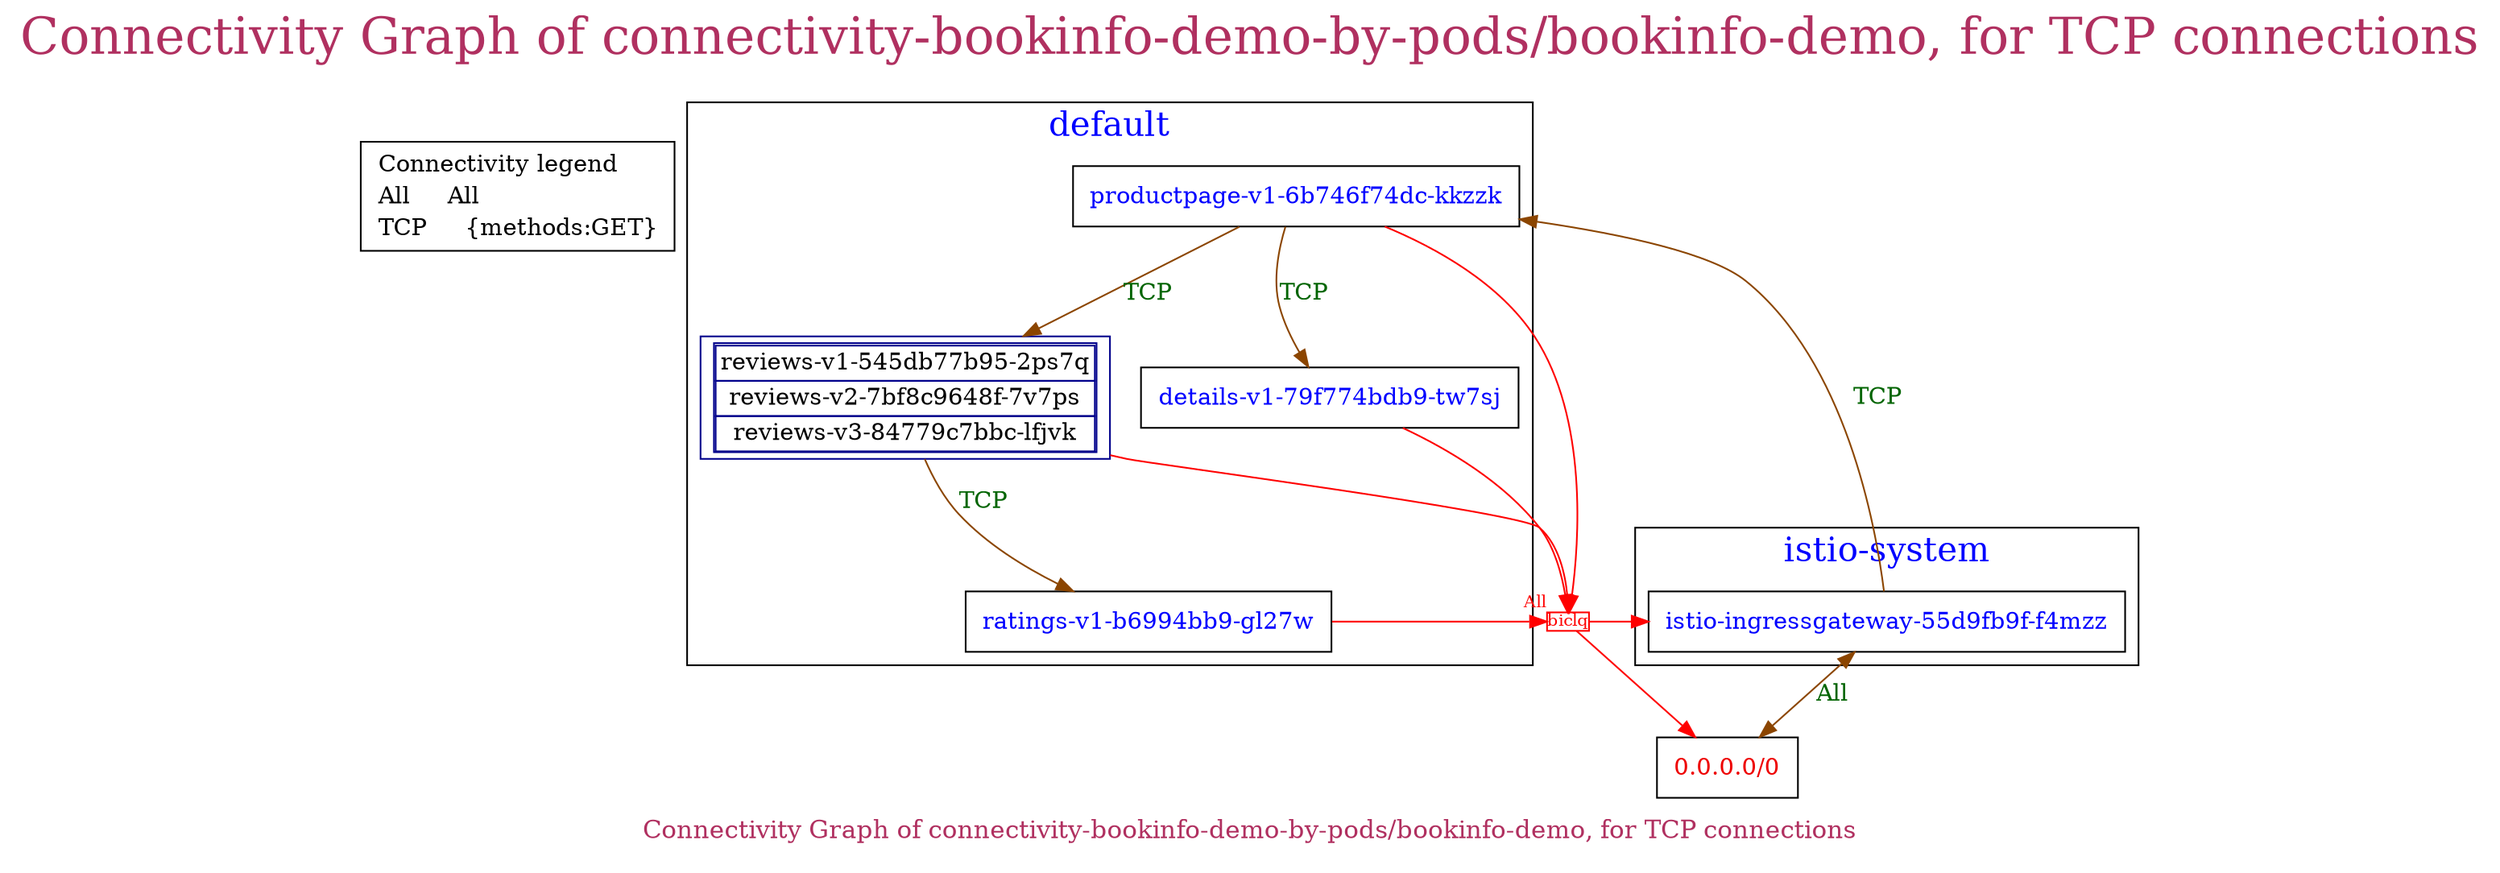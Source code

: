// The Connectivity Graph of connectivity-bookinfo-demo-by-pods/bookinfo-demo, for TCP connections
digraph {
	label="Connectivity Graph of connectivity-bookinfo-demo-by-pods/bookinfo-demo, for TCP connections"	labelloc = "t"
	fontsize=30
	fontcolor=maroon
	subgraph cluster_map_explanation {
	dict_box [label=<<table border="0" cellspacing="0"><tr><td  align="text">Connectivity legend<br align="left" /></td></tr><tr><td align="text" tooltip="All" href="bogus">All     All<br align="left" /></td></tr><tr><td align="text" tooltip="{methods:GET}" href="bogus">TCP     {methods:GET}<br align="left" /></td></tr></table>> shape=box]
	"0.0.0.0/0" [label=<<table border="0" cellspacing="0"><tr><td>0.0.0.0/0</td></tr></table>> shape=box fontcolor=red2 tooltip="IP Block"]
	"biclique_All0" [shape=box fontcolor=red color=red width=0.3 height=0.1 label=biclq fontsize=10 margin=0  xlabel="All" tooltip="Traffic allowed from any source workload of the BICLIQUE to any of its destination workloads:
All"]
subgraph cluster_default_namespace{
	label="default"
	fontsize=20
	fontcolor=blue
	tooltip="Namespace"
	"default/details-v1-79f774bdb9-tw7sj" [label=<<table border="0" cellspacing="0"><tr><td>details-v1-79f774bdb9-tw7sj</td></tr></table>> shape=box fontcolor=blue tooltip="Workload"]
	"default/productpage-v1-6b746f74dc-kkzzk" [label=<<table border="0" cellspacing="0"><tr><td>productpage-v1-6b746f74dc-kkzzk</td></tr></table>> shape=box fontcolor=blue tooltip="Workload"]
	"default/ratings-v1-b6994bb9-gl27w" [label=<<table border="0" cellspacing="0"><tr><td>ratings-v1-b6994bb9-gl27w</td></tr></table>> shape=box fontcolor=blue tooltip="Workload"]
	"default/reviews-v1-545db77b95-2ps7q" [label=<<table border="1" cellspacing="0"><tr><td>reviews-v1-545db77b95-2ps7q</td></tr><tr><td>reviews-v2-7bf8c9648f-7v7ps</td></tr><tr><td>reviews-v3-84779c7bbc-lfjvk</td></tr></table>> shape=box color=blue4 tooltip="A set of workloads having exactly the same connectivity"]
}
subgraph cluster_istio_system_namespace{
	label="istio-system"
	fontsize=20
	fontcolor=blue
	tooltip="Namespace"
	"istio-system/istio-ingressgateway-55d9fb9f-f4mzz" [label=<<table border="0" cellspacing="0"><tr><td>istio-ingressgateway-55d9fb9f-f4mzz</td></tr></table>> shape=box fontcolor=blue tooltip="Workload"]
}
	"biclique_All0" -> "0.0.0.0/0"[  color=red fontcolor=darkgreen dir=both arrowhead=normal arrowtail=none]
	"biclique_All0" -> "istio-system/istio-ingressgateway-55d9fb9f-f4mzz"[  color=red fontcolor=darkgreen dir=both arrowhead=normal arrowtail=none]
	"default/details-v1-79f774bdb9-tw7sj" -> "biclique_All0"[  color=red fontcolor=darkgreen dir=both arrowhead=normal arrowtail=none]
	"default/productpage-v1-6b746f74dc-kkzzk" -> "biclique_All0"[  color=red fontcolor=darkgreen dir=both arrowhead=normal arrowtail=none]
	"default/productpage-v1-6b746f74dc-kkzzk" -> "default/details-v1-79f774bdb9-tw7sj"[label="TCP" labeltooltip="{methods:GET}" color=darkorange4 fontcolor=darkgreen dir=both arrowhead=normal arrowtail=none]
	"default/productpage-v1-6b746f74dc-kkzzk" -> "default/reviews-v1-545db77b95-2ps7q"[label="TCP" labeltooltip="{methods:GET}" color=darkorange4 fontcolor=darkgreen dir=both arrowhead=normal arrowtail=none]
	"default/ratings-v1-b6994bb9-gl27w" -> "biclique_All0"[  color=red fontcolor=darkgreen dir=both arrowhead=normal arrowtail=none]
	"default/reviews-v1-545db77b95-2ps7q" -> "biclique_All0"[  color=red fontcolor=darkgreen dir=both arrowhead=normal arrowtail=none]
	"default/reviews-v1-545db77b95-2ps7q" -> "default/ratings-v1-b6994bb9-gl27w"[label="TCP" labeltooltip="{methods:GET}" color=darkorange4 fontcolor=darkgreen dir=both arrowhead=normal arrowtail=none]
	"istio-system/istio-ingressgateway-55d9fb9f-f4mzz" -> "0.0.0.0/0"[label="All" labeltooltip="All" color=darkorange4 fontcolor=darkgreen dir=both arrowhead=normal arrowtail=normal]
	"istio-system/istio-ingressgateway-55d9fb9f-f4mzz" -> "default/productpage-v1-6b746f74dc-kkzzk"[label="TCP" labeltooltip="{methods:GET}" color=darkorange4 fontcolor=darkgreen dir=both arrowhead=normal arrowtail=none]
	color=white
	labelloc = "b"
	fontsize=15
	fontcolor=maroon
	}
}
// The Connectivity Graph of connectivity-bookinfo-demo-by-pods/bookinfo-demo, for non-TCP connections
digraph {
	label="Connectivity Graph of connectivity-bookinfo-demo-by-pods/bookinfo-demo, for non-TCP connections"	labelloc = "t"
	fontsize=30
	fontcolor=maroon
	subgraph cluster_map_explanation {
	"0.0.0.0/0" [label=<<table border="0" cellspacing="0"><tr><td>0.0.0.0/0</td></tr></table>> shape=box fontcolor=red2 tooltip="IP Block"]
subgraph cluster_default_namespace{
	label="default"
	fontsize=20
	fontcolor=blue
	tooltip="Namespace"
	"default/details-v1-79f774bdb9-tw7sj" [label=<<table border="1" cellspacing="0"><tr><td>details-v1-79f774bdb9-tw7sj</td></tr><tr><td>productpage-v1-6b746f74dc-kkzzk</td></tr><tr><td>ratings-v1-b6994bb9-gl27w</td></tr><tr><td>reviews-v1-545db77b95-2ps7q</td></tr><tr><td>reviews-v2-7bf8c9648f-7v7ps</td></tr><tr><td>reviews-v3-84779c7bbc-lfjvk</td></tr></table>> shape=box color=blue4 tooltip="A set of workloads having exactly the same connectivity"]
}
subgraph cluster_istio_system_namespace{
	label="istio-system"
	fontsize=20
	fontcolor=blue
	tooltip="Namespace"
	"istio-system/istio-ingressgateway-55d9fb9f-f4mzz" [label=<<table border="0" cellspacing="0"><tr><td>istio-ingressgateway-55d9fb9f-f4mzz</td></tr></table>> shape=box fontcolor=blue tooltip="Workload"]
}
	"default/details-v1-79f774bdb9-tw7sj" -> "0.0.0.0/0"[label="All" labeltooltip="All" color=darkorange4 fontcolor=darkgreen dir=both arrowhead=normal arrowtail=normal]
	"default/details-v1-79f774bdb9-tw7sj" -> "default/details-v1-79f774bdb9-tw7sj"[label="All" labeltooltip="All" color=darkorange4 fontcolor=darkgreen dir=both arrowhead=normal arrowtail=normal]
	"istio-system/istio-ingressgateway-55d9fb9f-f4mzz" -> "0.0.0.0/0"[label="All" labeltooltip="All" color=darkorange4 fontcolor=darkgreen dir=both arrowhead=normal arrowtail=normal]
	"istio-system/istio-ingressgateway-55d9fb9f-f4mzz" -> "default/details-v1-79f774bdb9-tw7sj"[label="All" labeltooltip="All" color=darkorange4 fontcolor=darkgreen dir=both arrowhead=normal arrowtail=normal]
	color=white
	labelloc = "b"
	fontsize=15
	fontcolor=maroon
	}
}
